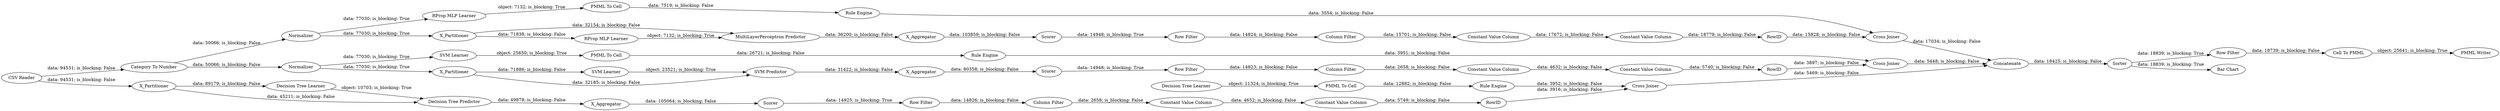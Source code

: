 digraph {
	"2613570554195287986_53" [label="Row Filter"]
	"-282709043623067361_32" [label="Decision Tree Predictor"]
	"7656036283329557023_293" [label=RowID]
	"4229778958368228277_294" [label="Column Filter"]
	"-282709043623067361_39" [label=Scorer]
	"-2024178523708742688_35" [label="Rule Engine"]
	"2613570554195287986_52" [label=Sorter]
	"-2024178523708742688_33" [label="SVM Learner"]
	"4229778958368228277_292" [label="Constant Value Column"]
	"-4762439528525068651_65" [label="RProp MLP Learner"]
	"-4762439528525068651_74" [label="Cross Joiner"]
	"7656036283329557023_290" [label="Constant Value Column"]
	"-282709043623067361_2" [label=X_Partitioner]
	"2613570554195287986_61" [label="PMML Writer"]
	"4229778958368228277_9" [label="Row Filter"]
	"2613570554195287986_54" [label="Cell To PMML"]
	"2613570554195287986_58" [label="Category To Number"]
	"-4762439528525068651_67" [label=X_Aggregator]
	"-282709043623067361_38" [label="Cross Joiner"]
	"8250926091043481444_33" [label="Decision Tree Learner"]
	"7567119643891868649_2" [label=X_Partitioner]
	"7567119643891868649_7" [label=X_Aggregator]
	"7567119643891868649_39" [label="Cross Joiner"]
	"8250926091043481444_34" [label="Rule Engine"]
	"-282709043623067361_31" [label="Decision Tree Learner"]
	"-2024178523708742688_34" [label="PMML To Cell"]
	"2613570554195287986_59" [label="Bar Chart"]
	"5487423030463508736_72" [label="Constant Value Column"]
	"7567119643891868649_40" [label=Normalizer]
	"2613570554195287986_299" [label=Concatenate]
	"7656036283329557023_294" [label="Column Filter"]
	"-5602556171319646880_77" [label="PMML To Cell"]
	"4229778958368228277_290" [label="Constant Value Column"]
	"7567119643891868649_32" [label="SVM Predictor"]
	"5487423030463508736_73" [label=RowID]
	"-4762439528525068651_66" [label="MultiLayerPerceptron Predictor"]
	"-5602556171319646880_76" [label="RProp MLP Learner"]
	"7567119643891868649_41" [label=Scorer]
	"2613570554195287986_62" [label="CSV Reader"]
	"-282709043623067361_7" [label=X_Aggregator]
	"5487423030463508736_70" [label="Column Filter"]
	"7656036283329557023_9" [label="Row Filter"]
	"7656036283329557023_292" [label="Constant Value Column"]
	"-5602556171319646880_78" [label="Rule Engine"]
	"8250926091043481444_28" [label="PMML To Cell"]
	"-4762439528525068651_68" [label=Scorer]
	"4229778958368228277_293" [label=RowID]
	"5487423030463508736_69" [label="Row Filter"]
	"7567119643891868649_31" [label="SVM Learner"]
	"-4762439528525068651_63" [label=Normalizer]
	"5487423030463508736_71" [label="Constant Value Column"]
	"-4762439528525068651_64" [label=X_Partitioner]
	"-5602556171319646880_77" -> "-5602556171319646880_78" [label="data: 7519; is_blocking: False"]
	"-4762439528525068651_68" -> "5487423030463508736_69" [label="data: 14948; is_blocking: True"]
	"2613570554195287986_52" -> "2613570554195287986_59" [label="data: 18839; is_blocking: True"]
	"2613570554195287986_53" -> "2613570554195287986_54" [label="data: 18739; is_blocking: False"]
	"-282709043623067361_31" -> "-282709043623067361_32" [label="object: 10703; is_blocking: True"]
	"5487423030463508736_69" -> "5487423030463508736_70" [label="data: 14824; is_blocking: False"]
	"7656036283329557023_293" -> "7567119643891868649_39" [label="data: 3897; is_blocking: False"]
	"7656036283329557023_9" -> "7656036283329557023_294" [label="data: 14823; is_blocking: False"]
	"7567119643891868649_31" -> "7567119643891868649_32" [label="object: 23521; is_blocking: True"]
	"4229778958368228277_292" -> "4229778958368228277_293" [label="data: 5749; is_blocking: False"]
	"7567119643891868649_40" -> "7567119643891868649_2" [label="data: 77030; is_blocking: True"]
	"-282709043623067361_38" -> "2613570554195287986_299" [label="data: 5469; is_blocking: False"]
	"2613570554195287986_62" -> "-282709043623067361_2" [label="data: 94531; is_blocking: False"]
	"-4762439528525068651_74" -> "2613570554195287986_299" [label="data: 17034; is_blocking: False"]
	"7567119643891868649_41" -> "7656036283329557023_9" [label="data: 14948; is_blocking: True"]
	"7567119643891868649_39" -> "2613570554195287986_299" [label="data: 5448; is_blocking: False"]
	"-4762439528525068651_66" -> "-4762439528525068651_67" [label="data: 36200; is_blocking: False"]
	"7567119643891868649_32" -> "7567119643891868649_7" [label="data: 31422; is_blocking: False"]
	"7567119643891868649_2" -> "7567119643891868649_32" [label="data: 32185; is_blocking: False"]
	"2613570554195287986_54" -> "2613570554195287986_61" [label="object: 25641; is_blocking: True"]
	"-2024178523708742688_33" -> "-2024178523708742688_34" [label="object: 25650; is_blocking: True"]
	"4229778958368228277_290" -> "4229778958368228277_292" [label="data: 4652; is_blocking: False"]
	"5487423030463508736_73" -> "-4762439528525068651_74" [label="data: 15828; is_blocking: False"]
	"8250926091043481444_28" -> "8250926091043481444_34" [label="data: 12882; is_blocking: False"]
	"2613570554195287986_62" -> "2613570554195287986_58" [label="data: 94531; is_blocking: False"]
	"-2024178523708742688_35" -> "7567119643891868649_39" [label="data: 3951; is_blocking: False"]
	"-5602556171319646880_78" -> "-4762439528525068651_74" [label="data: 3554; is_blocking: False"]
	"-4762439528525068651_65" -> "-4762439528525068651_66" [label="object: 7132; is_blocking: True"]
	"7656036283329557023_290" -> "7656036283329557023_292" [label="data: 4632; is_blocking: False"]
	"8250926091043481444_33" -> "8250926091043481444_28" [label="object: 11324; is_blocking: True"]
	"7656036283329557023_294" -> "7656036283329557023_290" [label="data: 2658; is_blocking: False"]
	"7567119643891868649_40" -> "-2024178523708742688_33" [label="data: 77030; is_blocking: True"]
	"2613570554195287986_52" -> "2613570554195287986_53" [label="data: 18839; is_blocking: True"]
	"-282709043623067361_7" -> "-282709043623067361_39" [label="data: 105064; is_blocking: False"]
	"-5602556171319646880_76" -> "-5602556171319646880_77" [label="object: 7132; is_blocking: True"]
	"4229778958368228277_294" -> "4229778958368228277_290" [label="data: 2658; is_blocking: False"]
	"5487423030463508736_72" -> "5487423030463508736_73" [label="data: 18779; is_blocking: False"]
	"-282709043623067361_39" -> "4229778958368228277_9" [label="data: 14925; is_blocking: True"]
	"8250926091043481444_34" -> "-282709043623067361_38" [label="data: 3952; is_blocking: False"]
	"5487423030463508736_71" -> "5487423030463508736_72" [label="data: 17672; is_blocking: False"]
	"2613570554195287986_299" -> "2613570554195287986_52" [label="data: 18425; is_blocking: False"]
	"-4762439528525068651_63" -> "-4762439528525068651_64" [label="data: 77030; is_blocking: True"]
	"4229778958368228277_293" -> "-282709043623067361_38" [label="data: 3916; is_blocking: False"]
	"2613570554195287986_58" -> "-4762439528525068651_63" [label="data: 50066; is_blocking: False"]
	"4229778958368228277_9" -> "4229778958368228277_294" [label="data: 14826; is_blocking: False"]
	"-282709043623067361_32" -> "-282709043623067361_7" [label="data: 49878; is_blocking: False"]
	"-4762439528525068651_64" -> "-4762439528525068651_65" [label="data: 71838; is_blocking: False"]
	"-4762439528525068651_64" -> "-4762439528525068651_66" [label="data: 32154; is_blocking: False"]
	"7567119643891868649_7" -> "7567119643891868649_41" [label="data: 80358; is_blocking: False"]
	"5487423030463508736_70" -> "5487423030463508736_71" [label="data: 15701; is_blocking: False"]
	"-4762439528525068651_63" -> "-5602556171319646880_76" [label="data: 77030; is_blocking: True"]
	"-4762439528525068651_67" -> "-4762439528525068651_68" [label="data: 103859; is_blocking: False"]
	"-282709043623067361_2" -> "-282709043623067361_32" [label="data: 45211; is_blocking: False"]
	"-282709043623067361_2" -> "-282709043623067361_31" [label="data: 89179; is_blocking: False"]
	"7656036283329557023_292" -> "7656036283329557023_293" [label="data: 5740; is_blocking: False"]
	"-2024178523708742688_34" -> "-2024178523708742688_35" [label="data: 26721; is_blocking: False"]
	"7567119643891868649_2" -> "7567119643891868649_31" [label="data: 71886; is_blocking: False"]
	"2613570554195287986_58" -> "7567119643891868649_40" [label="data: 50066; is_blocking: False"]
	rankdir=LR
}
